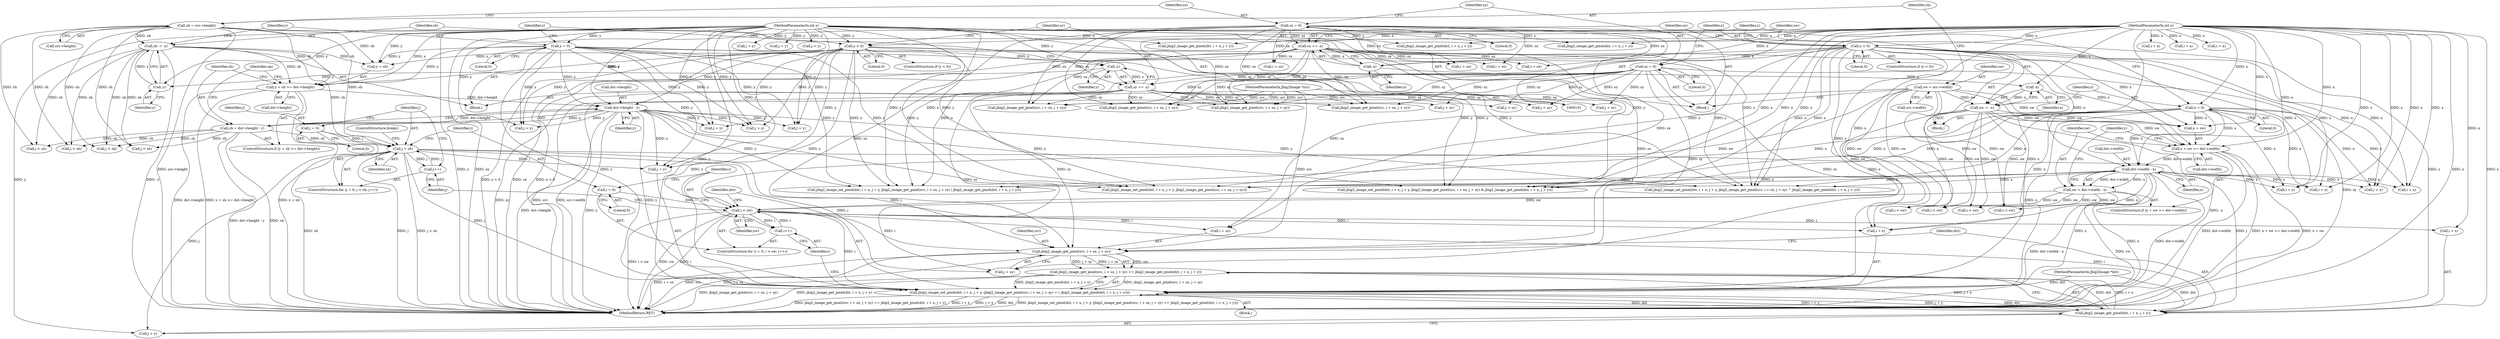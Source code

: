 digraph "0_ghostscript_e698d5c11d27212aa1098bc5b1673a3378563092_4@pointer" {
"1000367" [label="(Call,jbig2_image_get_pixel(src, i + sx, j + sy))"];
"1000104" [label="(MethodParameterIn,Jbig2Image *src)"];
"1000352" [label="(Call,i < sw)"];
"1000355" [label="(Call,i++)"];
"1000349" [label="(Call,i = 0)"];
"1000171" [label="(Call,sw = dst->width - x)"];
"1000173" [label="(Call,dst->width - x)"];
"1000164" [label="(Call,x + sw >= dst->width)"];
"1000132" [label="(Call,x < 0)"];
"1000105" [label="(MethodParameterIn,int x)"];
"1000144" [label="(Call,x = 0)"];
"1000140" [label="(Call,sw -= -x)"];
"1000142" [label="(Call,-x)"];
"1000138" [label="(Call,-x)"];
"1000112" [label="(Call,sw = src->width)"];
"1000124" [label="(Call,sx = 0)"];
"1000136" [label="(Call,sx += -x)"];
"1000342" [label="(Call,j < sh)"];
"1000339" [label="(Call,j = 0)"];
"1000345" [label="(Call,j++)"];
"1000186" [label="(Call,sh = dst->height - y)"];
"1000188" [label="(Call,dst->height - y)"];
"1000179" [label="(Call,y + sh >= dst->height)"];
"1000148" [label="(Call,y < 0)"];
"1000106" [label="(MethodParameterIn,int y)"];
"1000160" [label="(Call,y = 0)"];
"1000156" [label="(Call,sh -= -y)"];
"1000158" [label="(Call,-y)"];
"1000154" [label="(Call,-y)"];
"1000118" [label="(Call,sh = src->height)"];
"1000128" [label="(Call,sy = 0)"];
"1000152" [label="(Call,sy += -y)"];
"1000366" [label="(Call,jbig2_image_get_pixel(src, i + sx, j + sy) == jbig2_image_get_pixel(dst, i + x, j + y))"];
"1000358" [label="(Call,jbig2_image_set_pixel(dst, i + x, j + y, (jbig2_image_get_pixel(src, i + sx, j + sy) == jbig2_image_get_pixel(dst, i + x, j + y))))"];
"1000375" [label="(Call,jbig2_image_get_pixel(dst, i + x, j + y))"];
"1000258" [label="(Call,i < sw)"];
"1000140" [label="(Call,sw -= -x)"];
"1000424" [label="(MethodReturn,RET)"];
"1000172" [label="(Identifier,sw)"];
"1000181" [label="(Identifier,y)"];
"1000136" [label="(Call,sx += -x)"];
"1000415" [label="(Call,i + sx)"];
"1000228" [label="(Call,i + sx)"];
"1000147" [label="(ControlStructure,if (y < 0))"];
"1000139" [label="(Identifier,x)"];
"1000142" [label="(Call,-x)"];
"1000192" [label="(Identifier,y)"];
"1000189" [label="(Call,dst->height)"];
"1000103" [label="(MethodParameterIn,Jbig2Image *dst)"];
"1000171" [label="(Call,sw = dst->width - x)"];
"1000174" [label="(Call,dst->width)"];
"1000376" [label="(Identifier,dst)"];
"1000340" [label="(Identifier,j)"];
"1000348" [label="(ControlStructure,for (i = 0; i < sw; i++))"];
"1000151" [label="(Block,)"];
"1000413" [label="(Call,jbig2_image_get_pixel(src, i + sx, j + sy))"];
"1000269" [label="(Call,j + y)"];
"1000114" [label="(Call,src->width)"];
"1000135" [label="(Block,)"];
"1000124" [label="(Call,sx = 0)"];
"1000313" [label="(Call,i + x)"];
"1000201" [label="(Call,j < sh)"];
"1000316" [label="(Call,j + y)"];
"1000163" [label="(ControlStructure,if (x + sw >= dst->width))"];
"1000164" [label="(Call,x + sw >= dst->width)"];
"1000266" [label="(Call,i + x)"];
"1000186" [label="(Call,sh = dst->height - y)"];
"1000380" [label="(Call,j + y)"];
"1000356" [label="(Identifier,i)"];
"1000350" [label="(Identifier,i)"];
"1000162" [label="(Literal,0)"];
"1000410" [label="(Call,j + y)"];
"1000226" [label="(Call,jbig2_image_get_pixel(src, i + sx, j + sy))"];
"1000141" [label="(Identifier,sw)"];
"1000295" [label="(Call,j < sh)"];
"1000134" [label="(Literal,0)"];
"1000105" [label="(MethodParameterIn,int x)"];
"1000106" [label="(MethodParameterIn,int y)"];
"1000143" [label="(Identifier,x)"];
"1000363" [label="(Call,j + y)"];
"1000125" [label="(Identifier,sx)"];
"1000368" [label="(Identifier,src)"];
"1000330" [label="(Call,i + x)"];
"1000129" [label="(Identifier,sy)"];
"1000344" [label="(Identifier,sh)"];
"1000148" [label="(Call,y < 0)"];
"1000231" [label="(Call,j + sy)"];
"1000405" [label="(Call,jbig2_image_set_pixel(dst, i + x, j + y, jbig2_image_get_pixel(src, i + sx, j + sy)))"];
"1000338" [label="(ControlStructure,for (j = 0; j < sh; j++))"];
"1000325" [label="(Call,j + sy)"];
"1000322" [label="(Call,i + sx)"];
"1000355" [label="(Call,i++)"];
"1000153" [label="(Identifier,sy)"];
"1000149" [label="(Identifier,y)"];
"1000286" [label="(Call,j + y)"];
"1000358" [label="(Call,jbig2_image_set_pixel(dst, i + x, j + y, (jbig2_image_get_pixel(src, i + sx, j + sy) == jbig2_image_get_pixel(dst, i + x, j + y))))"];
"1000160" [label="(Call,y = 0)"];
"1000222" [label="(Call,j + y)"];
"1000158" [label="(Call,-y)"];
"1000166" [label="(Identifier,x)"];
"1000131" [label="(ControlStructure,if (x < 0))"];
"1000219" [label="(Call,i + x)"];
"1000264" [label="(Call,jbig2_image_set_pixel(dst, i + x, j + y, jbig2_image_get_pixel(src, i + sx, j + sy) & jbig2_image_get_pixel(dst, i + x, j + y)))"];
"1000108" [label="(Block,)"];
"1000375" [label="(Call,jbig2_image_get_pixel(dst, i + x, j + y))"];
"1000383" [label="(ControlStructure,break;)"];
"1000137" [label="(Identifier,sx)"];
"1000194" [label="(Identifier,op)"];
"1000333" [label="(Call,j + y)"];
"1000161" [label="(Identifier,y)"];
"1000360" [label="(Call,i + x)"];
"1000177" [label="(Identifier,x)"];
"1000367" [label="(Call,jbig2_image_get_pixel(src, i + sx, j + sy))"];
"1000341" [label="(Literal,0)"];
"1000236" [label="(Call,i + x)"];
"1000353" [label="(Identifier,i)"];
"1000159" [label="(Identifier,y)"];
"1000113" [label="(Identifier,sw)"];
"1000399" [label="(Call,i < sw)"];
"1000112" [label="(Call,sw = src->width)"];
"1000187" [label="(Identifier,sh)"];
"1000389" [label="(Call,j < sh)"];
"1000138" [label="(Call,-x)"];
"1000278" [label="(Call,j + sy)"];
"1000283" [label="(Call,i + x)"];
"1000188" [label="(Call,dst->height - y)"];
"1000183" [label="(Call,dst->height)"];
"1000152" [label="(Call,sy += -y)"];
"1000146" [label="(Literal,0)"];
"1000352" [label="(Call,i < sw)"];
"1000328" [label="(Call,jbig2_image_get_pixel(dst, i + x, j + y))"];
"1000132" [label="(Call,x < 0)"];
"1000156" [label="(Call,sh -= -y)"];
"1000351" [label="(Literal,0)"];
"1000118" [label="(Call,sh = src->height)"];
"1000357" [label="(Block,)"];
"1000407" [label="(Call,i + x)"];
"1000359" [label="(Identifier,dst)"];
"1000234" [label="(Call,jbig2_image_get_pixel(dst, i + x, j + y))"];
"1000178" [label="(ControlStructure,if (y + sh >= dst->height))"];
"1000345" [label="(Call,j++)"];
"1000150" [label="(Literal,0)"];
"1000157" [label="(Identifier,sh)"];
"1000120" [label="(Call,src->height)"];
"1000343" [label="(Identifier,j)"];
"1000126" [label="(Literal,0)"];
"1000104" [label="(MethodParameterIn,Jbig2Image *src)"];
"1000133" [label="(Identifier,x)"];
"1000339" [label="(Call,j = 0)"];
"1000418" [label="(Call,j + sy)"];
"1000154" [label="(Call,-y)"];
"1000354" [label="(Identifier,sw)"];
"1000155" [label="(Identifier,y)"];
"1000128" [label="(Call,sy = 0)"];
"1000273" [label="(Call,jbig2_image_get_pixel(src, i + sx, j + sy))"];
"1000342" [label="(Call,j < sh)"];
"1000311" [label="(Call,jbig2_image_set_pixel(dst, i + x, j + y, jbig2_image_get_pixel(src, i + sx, j + sy) ^ jbig2_image_get_pixel(dst, i + x, j + y)))"];
"1000369" [label="(Call,i + sx)"];
"1000366" [label="(Call,jbig2_image_get_pixel(src, i + sx, j + sy) == jbig2_image_get_pixel(dst, i + x, j + y))"];
"1000145" [label="(Identifier,x)"];
"1000320" [label="(Call,jbig2_image_get_pixel(src, i + sx, j + sy))"];
"1000179" [label="(Call,y + sh >= dst->height)"];
"1000130" [label="(Literal,0)"];
"1000305" [label="(Call,i < sw)"];
"1000119" [label="(Identifier,sh)"];
"1000217" [label="(Call,jbig2_image_set_pixel(dst, i + x, j + y, jbig2_image_get_pixel(src, i + sx, j + sy) | jbig2_image_get_pixel(dst, i + x, j + y)))"];
"1000144" [label="(Call,x = 0)"];
"1000168" [label="(Call,dst->width)"];
"1000275" [label="(Call,i + sx)"];
"1000346" [label="(Identifier,j)"];
"1000372" [label="(Call,j + sy)"];
"1000173" [label="(Call,dst->width - x)"];
"1000165" [label="(Call,x + sw)"];
"1000281" [label="(Call,jbig2_image_get_pixel(dst, i + x, j + y))"];
"1000239" [label="(Call,j + y)"];
"1000349" [label="(Call,i = 0)"];
"1000377" [label="(Call,i + x)"];
"1000180" [label="(Call,y + sh)"];
"1000211" [label="(Call,i < sw)"];
"1000248" [label="(Call,j < sh)"];
"1000367" -> "1000366"  [label="AST: "];
"1000367" -> "1000372"  [label="CFG: "];
"1000368" -> "1000367"  [label="AST: "];
"1000369" -> "1000367"  [label="AST: "];
"1000372" -> "1000367"  [label="AST: "];
"1000376" -> "1000367"  [label="CFG: "];
"1000367" -> "1000424"  [label="DDG: i + sx"];
"1000367" -> "1000424"  [label="DDG: src"];
"1000367" -> "1000424"  [label="DDG: j + sy"];
"1000367" -> "1000366"  [label="DDG: src"];
"1000367" -> "1000366"  [label="DDG: i + sx"];
"1000367" -> "1000366"  [label="DDG: j + sy"];
"1000104" -> "1000367"  [label="DDG: src"];
"1000352" -> "1000367"  [label="DDG: i"];
"1000124" -> "1000367"  [label="DDG: sx"];
"1000136" -> "1000367"  [label="DDG: sx"];
"1000342" -> "1000367"  [label="DDG: j"];
"1000128" -> "1000367"  [label="DDG: sy"];
"1000152" -> "1000367"  [label="DDG: sy"];
"1000104" -> "1000101"  [label="AST: "];
"1000104" -> "1000424"  [label="DDG: src"];
"1000104" -> "1000226"  [label="DDG: src"];
"1000104" -> "1000273"  [label="DDG: src"];
"1000104" -> "1000320"  [label="DDG: src"];
"1000104" -> "1000413"  [label="DDG: src"];
"1000352" -> "1000348"  [label="AST: "];
"1000352" -> "1000354"  [label="CFG: "];
"1000353" -> "1000352"  [label="AST: "];
"1000354" -> "1000352"  [label="AST: "];
"1000359" -> "1000352"  [label="CFG: "];
"1000346" -> "1000352"  [label="CFG: "];
"1000352" -> "1000424"  [label="DDG: i"];
"1000352" -> "1000424"  [label="DDG: i < sw"];
"1000352" -> "1000424"  [label="DDG: sw"];
"1000355" -> "1000352"  [label="DDG: i"];
"1000349" -> "1000352"  [label="DDG: i"];
"1000171" -> "1000352"  [label="DDG: sw"];
"1000140" -> "1000352"  [label="DDG: sw"];
"1000112" -> "1000352"  [label="DDG: sw"];
"1000352" -> "1000355"  [label="DDG: i"];
"1000352" -> "1000358"  [label="DDG: i"];
"1000352" -> "1000360"  [label="DDG: i"];
"1000352" -> "1000369"  [label="DDG: i"];
"1000352" -> "1000375"  [label="DDG: i"];
"1000352" -> "1000377"  [label="DDG: i"];
"1000355" -> "1000348"  [label="AST: "];
"1000355" -> "1000356"  [label="CFG: "];
"1000356" -> "1000355"  [label="AST: "];
"1000353" -> "1000355"  [label="CFG: "];
"1000349" -> "1000348"  [label="AST: "];
"1000349" -> "1000351"  [label="CFG: "];
"1000350" -> "1000349"  [label="AST: "];
"1000351" -> "1000349"  [label="AST: "];
"1000353" -> "1000349"  [label="CFG: "];
"1000171" -> "1000163"  [label="AST: "];
"1000171" -> "1000173"  [label="CFG: "];
"1000172" -> "1000171"  [label="AST: "];
"1000173" -> "1000171"  [label="AST: "];
"1000181" -> "1000171"  [label="CFG: "];
"1000171" -> "1000424"  [label="DDG: sw"];
"1000171" -> "1000424"  [label="DDG: dst->width - x"];
"1000173" -> "1000171"  [label="DDG: dst->width"];
"1000173" -> "1000171"  [label="DDG: x"];
"1000171" -> "1000211"  [label="DDG: sw"];
"1000171" -> "1000258"  [label="DDG: sw"];
"1000171" -> "1000305"  [label="DDG: sw"];
"1000171" -> "1000399"  [label="DDG: sw"];
"1000173" -> "1000177"  [label="CFG: "];
"1000174" -> "1000173"  [label="AST: "];
"1000177" -> "1000173"  [label="AST: "];
"1000173" -> "1000424"  [label="DDG: x"];
"1000173" -> "1000424"  [label="DDG: dst->width"];
"1000164" -> "1000173"  [label="DDG: dst->width"];
"1000105" -> "1000173"  [label="DDG: x"];
"1000132" -> "1000173"  [label="DDG: x"];
"1000144" -> "1000173"  [label="DDG: x"];
"1000173" -> "1000217"  [label="DDG: x"];
"1000173" -> "1000219"  [label="DDG: x"];
"1000173" -> "1000264"  [label="DDG: x"];
"1000173" -> "1000266"  [label="DDG: x"];
"1000173" -> "1000311"  [label="DDG: x"];
"1000173" -> "1000313"  [label="DDG: x"];
"1000173" -> "1000358"  [label="DDG: x"];
"1000173" -> "1000360"  [label="DDG: x"];
"1000173" -> "1000405"  [label="DDG: x"];
"1000173" -> "1000407"  [label="DDG: x"];
"1000164" -> "1000163"  [label="AST: "];
"1000164" -> "1000168"  [label="CFG: "];
"1000165" -> "1000164"  [label="AST: "];
"1000168" -> "1000164"  [label="AST: "];
"1000172" -> "1000164"  [label="CFG: "];
"1000181" -> "1000164"  [label="CFG: "];
"1000164" -> "1000424"  [label="DDG: dst->width"];
"1000164" -> "1000424"  [label="DDG: x + sw >= dst->width"];
"1000164" -> "1000424"  [label="DDG: x + sw"];
"1000132" -> "1000164"  [label="DDG: x"];
"1000144" -> "1000164"  [label="DDG: x"];
"1000105" -> "1000164"  [label="DDG: x"];
"1000140" -> "1000164"  [label="DDG: sw"];
"1000112" -> "1000164"  [label="DDG: sw"];
"1000132" -> "1000131"  [label="AST: "];
"1000132" -> "1000134"  [label="CFG: "];
"1000133" -> "1000132"  [label="AST: "];
"1000134" -> "1000132"  [label="AST: "];
"1000137" -> "1000132"  [label="CFG: "];
"1000149" -> "1000132"  [label="CFG: "];
"1000132" -> "1000424"  [label="DDG: x < 0"];
"1000105" -> "1000132"  [label="DDG: x"];
"1000132" -> "1000138"  [label="DDG: x"];
"1000132" -> "1000165"  [label="DDG: x"];
"1000132" -> "1000217"  [label="DDG: x"];
"1000132" -> "1000219"  [label="DDG: x"];
"1000132" -> "1000264"  [label="DDG: x"];
"1000132" -> "1000266"  [label="DDG: x"];
"1000132" -> "1000311"  [label="DDG: x"];
"1000132" -> "1000313"  [label="DDG: x"];
"1000132" -> "1000358"  [label="DDG: x"];
"1000132" -> "1000360"  [label="DDG: x"];
"1000132" -> "1000405"  [label="DDG: x"];
"1000132" -> "1000407"  [label="DDG: x"];
"1000105" -> "1000101"  [label="AST: "];
"1000105" -> "1000424"  [label="DDG: x"];
"1000105" -> "1000138"  [label="DDG: x"];
"1000105" -> "1000142"  [label="DDG: x"];
"1000105" -> "1000144"  [label="DDG: x"];
"1000105" -> "1000165"  [label="DDG: x"];
"1000105" -> "1000217"  [label="DDG: x"];
"1000105" -> "1000219"  [label="DDG: x"];
"1000105" -> "1000234"  [label="DDG: x"];
"1000105" -> "1000236"  [label="DDG: x"];
"1000105" -> "1000264"  [label="DDG: x"];
"1000105" -> "1000266"  [label="DDG: x"];
"1000105" -> "1000281"  [label="DDG: x"];
"1000105" -> "1000283"  [label="DDG: x"];
"1000105" -> "1000311"  [label="DDG: x"];
"1000105" -> "1000313"  [label="DDG: x"];
"1000105" -> "1000328"  [label="DDG: x"];
"1000105" -> "1000330"  [label="DDG: x"];
"1000105" -> "1000358"  [label="DDG: x"];
"1000105" -> "1000360"  [label="DDG: x"];
"1000105" -> "1000375"  [label="DDG: x"];
"1000105" -> "1000377"  [label="DDG: x"];
"1000105" -> "1000405"  [label="DDG: x"];
"1000105" -> "1000407"  [label="DDG: x"];
"1000144" -> "1000135"  [label="AST: "];
"1000144" -> "1000146"  [label="CFG: "];
"1000145" -> "1000144"  [label="AST: "];
"1000146" -> "1000144"  [label="AST: "];
"1000149" -> "1000144"  [label="CFG: "];
"1000144" -> "1000165"  [label="DDG: x"];
"1000144" -> "1000217"  [label="DDG: x"];
"1000144" -> "1000219"  [label="DDG: x"];
"1000144" -> "1000264"  [label="DDG: x"];
"1000144" -> "1000266"  [label="DDG: x"];
"1000144" -> "1000311"  [label="DDG: x"];
"1000144" -> "1000313"  [label="DDG: x"];
"1000144" -> "1000358"  [label="DDG: x"];
"1000144" -> "1000360"  [label="DDG: x"];
"1000144" -> "1000405"  [label="DDG: x"];
"1000144" -> "1000407"  [label="DDG: x"];
"1000140" -> "1000135"  [label="AST: "];
"1000140" -> "1000142"  [label="CFG: "];
"1000141" -> "1000140"  [label="AST: "];
"1000142" -> "1000140"  [label="AST: "];
"1000145" -> "1000140"  [label="CFG: "];
"1000140" -> "1000424"  [label="DDG: -x"];
"1000142" -> "1000140"  [label="DDG: x"];
"1000112" -> "1000140"  [label="DDG: sw"];
"1000140" -> "1000165"  [label="DDG: sw"];
"1000140" -> "1000211"  [label="DDG: sw"];
"1000140" -> "1000258"  [label="DDG: sw"];
"1000140" -> "1000305"  [label="DDG: sw"];
"1000140" -> "1000399"  [label="DDG: sw"];
"1000142" -> "1000143"  [label="CFG: "];
"1000143" -> "1000142"  [label="AST: "];
"1000138" -> "1000142"  [label="DDG: x"];
"1000138" -> "1000136"  [label="AST: "];
"1000138" -> "1000139"  [label="CFG: "];
"1000139" -> "1000138"  [label="AST: "];
"1000136" -> "1000138"  [label="CFG: "];
"1000138" -> "1000136"  [label="DDG: x"];
"1000112" -> "1000108"  [label="AST: "];
"1000112" -> "1000114"  [label="CFG: "];
"1000113" -> "1000112"  [label="AST: "];
"1000114" -> "1000112"  [label="AST: "];
"1000119" -> "1000112"  [label="CFG: "];
"1000112" -> "1000424"  [label="DDG: src->width"];
"1000112" -> "1000165"  [label="DDG: sw"];
"1000112" -> "1000211"  [label="DDG: sw"];
"1000112" -> "1000258"  [label="DDG: sw"];
"1000112" -> "1000305"  [label="DDG: sw"];
"1000112" -> "1000399"  [label="DDG: sw"];
"1000124" -> "1000108"  [label="AST: "];
"1000124" -> "1000126"  [label="CFG: "];
"1000125" -> "1000124"  [label="AST: "];
"1000126" -> "1000124"  [label="AST: "];
"1000129" -> "1000124"  [label="CFG: "];
"1000124" -> "1000424"  [label="DDG: sx"];
"1000124" -> "1000136"  [label="DDG: sx"];
"1000124" -> "1000226"  [label="DDG: sx"];
"1000124" -> "1000228"  [label="DDG: sx"];
"1000124" -> "1000273"  [label="DDG: sx"];
"1000124" -> "1000275"  [label="DDG: sx"];
"1000124" -> "1000320"  [label="DDG: sx"];
"1000124" -> "1000322"  [label="DDG: sx"];
"1000124" -> "1000369"  [label="DDG: sx"];
"1000124" -> "1000413"  [label="DDG: sx"];
"1000124" -> "1000415"  [label="DDG: sx"];
"1000136" -> "1000135"  [label="AST: "];
"1000137" -> "1000136"  [label="AST: "];
"1000141" -> "1000136"  [label="CFG: "];
"1000136" -> "1000424"  [label="DDG: sx"];
"1000136" -> "1000226"  [label="DDG: sx"];
"1000136" -> "1000228"  [label="DDG: sx"];
"1000136" -> "1000273"  [label="DDG: sx"];
"1000136" -> "1000275"  [label="DDG: sx"];
"1000136" -> "1000320"  [label="DDG: sx"];
"1000136" -> "1000322"  [label="DDG: sx"];
"1000136" -> "1000369"  [label="DDG: sx"];
"1000136" -> "1000413"  [label="DDG: sx"];
"1000136" -> "1000415"  [label="DDG: sx"];
"1000342" -> "1000338"  [label="AST: "];
"1000342" -> "1000344"  [label="CFG: "];
"1000343" -> "1000342"  [label="AST: "];
"1000344" -> "1000342"  [label="AST: "];
"1000350" -> "1000342"  [label="CFG: "];
"1000383" -> "1000342"  [label="CFG: "];
"1000342" -> "1000424"  [label="DDG: sh"];
"1000342" -> "1000424"  [label="DDG: j"];
"1000342" -> "1000424"  [label="DDG: j < sh"];
"1000339" -> "1000342"  [label="DDG: j"];
"1000345" -> "1000342"  [label="DDG: j"];
"1000186" -> "1000342"  [label="DDG: sh"];
"1000156" -> "1000342"  [label="DDG: sh"];
"1000118" -> "1000342"  [label="DDG: sh"];
"1000342" -> "1000345"  [label="DDG: j"];
"1000342" -> "1000358"  [label="DDG: j"];
"1000342" -> "1000363"  [label="DDG: j"];
"1000342" -> "1000372"  [label="DDG: j"];
"1000342" -> "1000375"  [label="DDG: j"];
"1000342" -> "1000380"  [label="DDG: j"];
"1000339" -> "1000338"  [label="AST: "];
"1000339" -> "1000341"  [label="CFG: "];
"1000340" -> "1000339"  [label="AST: "];
"1000341" -> "1000339"  [label="AST: "];
"1000343" -> "1000339"  [label="CFG: "];
"1000345" -> "1000338"  [label="AST: "];
"1000345" -> "1000346"  [label="CFG: "];
"1000346" -> "1000345"  [label="AST: "];
"1000343" -> "1000345"  [label="CFG: "];
"1000186" -> "1000178"  [label="AST: "];
"1000186" -> "1000188"  [label="CFG: "];
"1000187" -> "1000186"  [label="AST: "];
"1000188" -> "1000186"  [label="AST: "];
"1000194" -> "1000186"  [label="CFG: "];
"1000186" -> "1000424"  [label="DDG: dst->height - y"];
"1000186" -> "1000424"  [label="DDG: sh"];
"1000188" -> "1000186"  [label="DDG: dst->height"];
"1000188" -> "1000186"  [label="DDG: y"];
"1000186" -> "1000201"  [label="DDG: sh"];
"1000186" -> "1000248"  [label="DDG: sh"];
"1000186" -> "1000295"  [label="DDG: sh"];
"1000186" -> "1000389"  [label="DDG: sh"];
"1000188" -> "1000192"  [label="CFG: "];
"1000189" -> "1000188"  [label="AST: "];
"1000192" -> "1000188"  [label="AST: "];
"1000188" -> "1000424"  [label="DDG: dst->height"];
"1000188" -> "1000424"  [label="DDG: y"];
"1000179" -> "1000188"  [label="DDG: dst->height"];
"1000106" -> "1000188"  [label="DDG: y"];
"1000148" -> "1000188"  [label="DDG: y"];
"1000160" -> "1000188"  [label="DDG: y"];
"1000188" -> "1000217"  [label="DDG: y"];
"1000188" -> "1000222"  [label="DDG: y"];
"1000188" -> "1000264"  [label="DDG: y"];
"1000188" -> "1000269"  [label="DDG: y"];
"1000188" -> "1000311"  [label="DDG: y"];
"1000188" -> "1000316"  [label="DDG: y"];
"1000188" -> "1000358"  [label="DDG: y"];
"1000188" -> "1000363"  [label="DDG: y"];
"1000188" -> "1000405"  [label="DDG: y"];
"1000188" -> "1000410"  [label="DDG: y"];
"1000179" -> "1000178"  [label="AST: "];
"1000179" -> "1000183"  [label="CFG: "];
"1000180" -> "1000179"  [label="AST: "];
"1000183" -> "1000179"  [label="AST: "];
"1000187" -> "1000179"  [label="CFG: "];
"1000194" -> "1000179"  [label="CFG: "];
"1000179" -> "1000424"  [label="DDG: y + sh >= dst->height"];
"1000179" -> "1000424"  [label="DDG: y + sh"];
"1000179" -> "1000424"  [label="DDG: dst->height"];
"1000148" -> "1000179"  [label="DDG: y"];
"1000160" -> "1000179"  [label="DDG: y"];
"1000106" -> "1000179"  [label="DDG: y"];
"1000156" -> "1000179"  [label="DDG: sh"];
"1000118" -> "1000179"  [label="DDG: sh"];
"1000148" -> "1000147"  [label="AST: "];
"1000148" -> "1000150"  [label="CFG: "];
"1000149" -> "1000148"  [label="AST: "];
"1000150" -> "1000148"  [label="AST: "];
"1000153" -> "1000148"  [label="CFG: "];
"1000166" -> "1000148"  [label="CFG: "];
"1000148" -> "1000424"  [label="DDG: y < 0"];
"1000106" -> "1000148"  [label="DDG: y"];
"1000148" -> "1000154"  [label="DDG: y"];
"1000148" -> "1000180"  [label="DDG: y"];
"1000148" -> "1000217"  [label="DDG: y"];
"1000148" -> "1000222"  [label="DDG: y"];
"1000148" -> "1000264"  [label="DDG: y"];
"1000148" -> "1000269"  [label="DDG: y"];
"1000148" -> "1000311"  [label="DDG: y"];
"1000148" -> "1000316"  [label="DDG: y"];
"1000148" -> "1000358"  [label="DDG: y"];
"1000148" -> "1000363"  [label="DDG: y"];
"1000148" -> "1000405"  [label="DDG: y"];
"1000148" -> "1000410"  [label="DDG: y"];
"1000106" -> "1000101"  [label="AST: "];
"1000106" -> "1000424"  [label="DDG: y"];
"1000106" -> "1000154"  [label="DDG: y"];
"1000106" -> "1000158"  [label="DDG: y"];
"1000106" -> "1000160"  [label="DDG: y"];
"1000106" -> "1000180"  [label="DDG: y"];
"1000106" -> "1000217"  [label="DDG: y"];
"1000106" -> "1000222"  [label="DDG: y"];
"1000106" -> "1000234"  [label="DDG: y"];
"1000106" -> "1000239"  [label="DDG: y"];
"1000106" -> "1000264"  [label="DDG: y"];
"1000106" -> "1000269"  [label="DDG: y"];
"1000106" -> "1000281"  [label="DDG: y"];
"1000106" -> "1000286"  [label="DDG: y"];
"1000106" -> "1000311"  [label="DDG: y"];
"1000106" -> "1000316"  [label="DDG: y"];
"1000106" -> "1000328"  [label="DDG: y"];
"1000106" -> "1000333"  [label="DDG: y"];
"1000106" -> "1000358"  [label="DDG: y"];
"1000106" -> "1000363"  [label="DDG: y"];
"1000106" -> "1000375"  [label="DDG: y"];
"1000106" -> "1000380"  [label="DDG: y"];
"1000106" -> "1000405"  [label="DDG: y"];
"1000106" -> "1000410"  [label="DDG: y"];
"1000160" -> "1000151"  [label="AST: "];
"1000160" -> "1000162"  [label="CFG: "];
"1000161" -> "1000160"  [label="AST: "];
"1000162" -> "1000160"  [label="AST: "];
"1000166" -> "1000160"  [label="CFG: "];
"1000160" -> "1000180"  [label="DDG: y"];
"1000160" -> "1000217"  [label="DDG: y"];
"1000160" -> "1000222"  [label="DDG: y"];
"1000160" -> "1000264"  [label="DDG: y"];
"1000160" -> "1000269"  [label="DDG: y"];
"1000160" -> "1000311"  [label="DDG: y"];
"1000160" -> "1000316"  [label="DDG: y"];
"1000160" -> "1000358"  [label="DDG: y"];
"1000160" -> "1000363"  [label="DDG: y"];
"1000160" -> "1000405"  [label="DDG: y"];
"1000160" -> "1000410"  [label="DDG: y"];
"1000156" -> "1000151"  [label="AST: "];
"1000156" -> "1000158"  [label="CFG: "];
"1000157" -> "1000156"  [label="AST: "];
"1000158" -> "1000156"  [label="AST: "];
"1000161" -> "1000156"  [label="CFG: "];
"1000156" -> "1000424"  [label="DDG: -y"];
"1000158" -> "1000156"  [label="DDG: y"];
"1000118" -> "1000156"  [label="DDG: sh"];
"1000156" -> "1000180"  [label="DDG: sh"];
"1000156" -> "1000201"  [label="DDG: sh"];
"1000156" -> "1000248"  [label="DDG: sh"];
"1000156" -> "1000295"  [label="DDG: sh"];
"1000156" -> "1000389"  [label="DDG: sh"];
"1000158" -> "1000159"  [label="CFG: "];
"1000159" -> "1000158"  [label="AST: "];
"1000154" -> "1000158"  [label="DDG: y"];
"1000154" -> "1000152"  [label="AST: "];
"1000154" -> "1000155"  [label="CFG: "];
"1000155" -> "1000154"  [label="AST: "];
"1000152" -> "1000154"  [label="CFG: "];
"1000154" -> "1000152"  [label="DDG: y"];
"1000118" -> "1000108"  [label="AST: "];
"1000118" -> "1000120"  [label="CFG: "];
"1000119" -> "1000118"  [label="AST: "];
"1000120" -> "1000118"  [label="AST: "];
"1000125" -> "1000118"  [label="CFG: "];
"1000118" -> "1000424"  [label="DDG: src->height"];
"1000118" -> "1000180"  [label="DDG: sh"];
"1000118" -> "1000201"  [label="DDG: sh"];
"1000118" -> "1000248"  [label="DDG: sh"];
"1000118" -> "1000295"  [label="DDG: sh"];
"1000118" -> "1000389"  [label="DDG: sh"];
"1000128" -> "1000108"  [label="AST: "];
"1000128" -> "1000130"  [label="CFG: "];
"1000129" -> "1000128"  [label="AST: "];
"1000130" -> "1000128"  [label="AST: "];
"1000133" -> "1000128"  [label="CFG: "];
"1000128" -> "1000424"  [label="DDG: sy"];
"1000128" -> "1000152"  [label="DDG: sy"];
"1000128" -> "1000226"  [label="DDG: sy"];
"1000128" -> "1000231"  [label="DDG: sy"];
"1000128" -> "1000273"  [label="DDG: sy"];
"1000128" -> "1000278"  [label="DDG: sy"];
"1000128" -> "1000320"  [label="DDG: sy"];
"1000128" -> "1000325"  [label="DDG: sy"];
"1000128" -> "1000372"  [label="DDG: sy"];
"1000128" -> "1000413"  [label="DDG: sy"];
"1000128" -> "1000418"  [label="DDG: sy"];
"1000152" -> "1000151"  [label="AST: "];
"1000153" -> "1000152"  [label="AST: "];
"1000157" -> "1000152"  [label="CFG: "];
"1000152" -> "1000424"  [label="DDG: sy"];
"1000152" -> "1000226"  [label="DDG: sy"];
"1000152" -> "1000231"  [label="DDG: sy"];
"1000152" -> "1000273"  [label="DDG: sy"];
"1000152" -> "1000278"  [label="DDG: sy"];
"1000152" -> "1000320"  [label="DDG: sy"];
"1000152" -> "1000325"  [label="DDG: sy"];
"1000152" -> "1000372"  [label="DDG: sy"];
"1000152" -> "1000413"  [label="DDG: sy"];
"1000152" -> "1000418"  [label="DDG: sy"];
"1000366" -> "1000358"  [label="AST: "];
"1000366" -> "1000375"  [label="CFG: "];
"1000375" -> "1000366"  [label="AST: "];
"1000358" -> "1000366"  [label="CFG: "];
"1000366" -> "1000424"  [label="DDG: jbig2_image_get_pixel(dst, i + x, j + y)"];
"1000366" -> "1000424"  [label="DDG: jbig2_image_get_pixel(src, i + sx, j + sy)"];
"1000366" -> "1000358"  [label="DDG: jbig2_image_get_pixel(src, i + sx, j + sy)"];
"1000366" -> "1000358"  [label="DDG: jbig2_image_get_pixel(dst, i + x, j + y)"];
"1000375" -> "1000366"  [label="DDG: dst"];
"1000375" -> "1000366"  [label="DDG: i + x"];
"1000375" -> "1000366"  [label="DDG: j + y"];
"1000358" -> "1000357"  [label="AST: "];
"1000359" -> "1000358"  [label="AST: "];
"1000360" -> "1000358"  [label="AST: "];
"1000363" -> "1000358"  [label="AST: "];
"1000356" -> "1000358"  [label="CFG: "];
"1000358" -> "1000424"  [label="DDG: jbig2_image_set_pixel(dst, i + x, j + y, (jbig2_image_get_pixel(src, i + sx, j + sy) == jbig2_image_get_pixel(dst, i + x, j + y)))"];
"1000358" -> "1000424"  [label="DDG: jbig2_image_get_pixel(src, i + sx, j + sy) == jbig2_image_get_pixel(dst, i + x, j + y)"];
"1000358" -> "1000424"  [label="DDG: i + x"];
"1000358" -> "1000424"  [label="DDG: j + y"];
"1000358" -> "1000424"  [label="DDG: dst"];
"1000375" -> "1000358"  [label="DDG: dst"];
"1000375" -> "1000358"  [label="DDG: i + x"];
"1000375" -> "1000358"  [label="DDG: j + y"];
"1000103" -> "1000358"  [label="DDG: dst"];
"1000358" -> "1000375"  [label="DDG: dst"];
"1000375" -> "1000380"  [label="CFG: "];
"1000376" -> "1000375"  [label="AST: "];
"1000377" -> "1000375"  [label="AST: "];
"1000380" -> "1000375"  [label="AST: "];
"1000103" -> "1000375"  [label="DDG: dst"];
}
